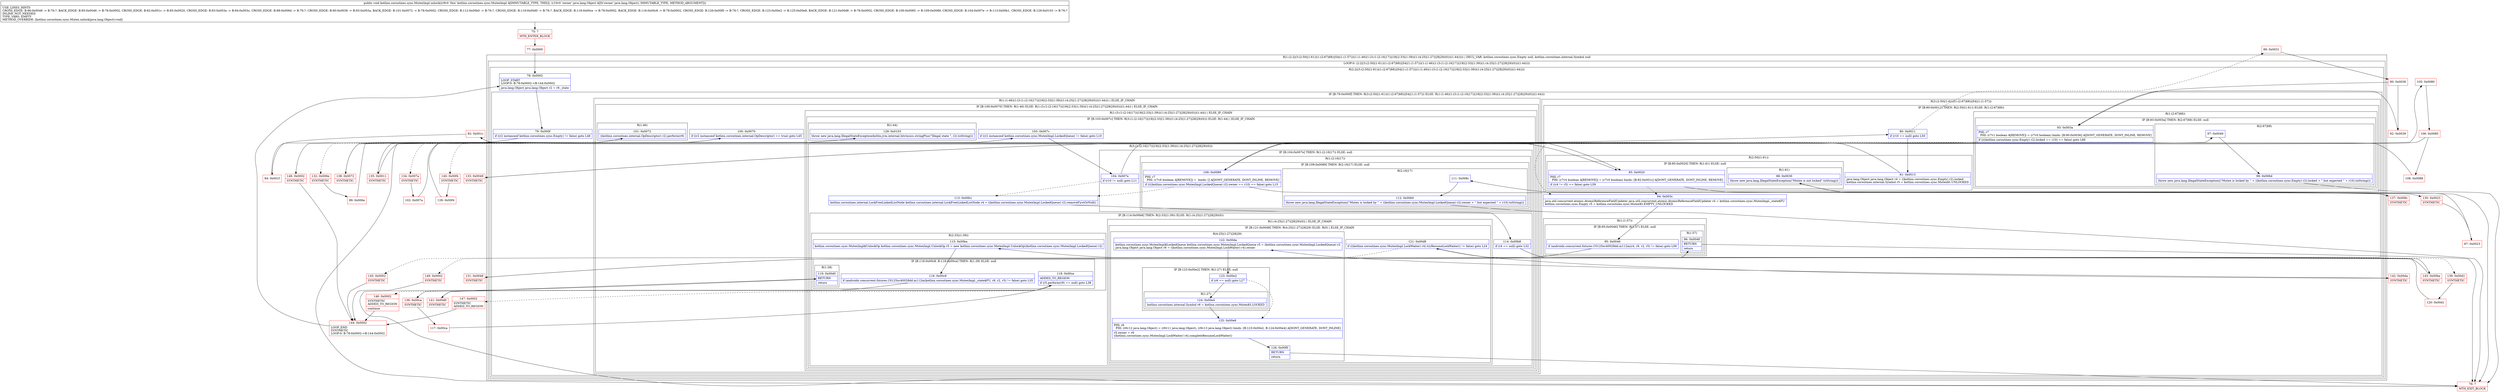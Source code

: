 digraph "CFG forkotlinx.coroutines.sync.MutexImpl.unlock(Ljava\/lang\/Object;)V" {
subgraph cluster_Region_826761085 {
label = "R(1:(2:2|(3:(2:50|(1:61))(1:(2:67|68))|54|(1:(1:57)))(1:(1:46)(1:(3:(1:(2:16|17))|19|(2:33|(1:39))(1:(4:25|(1:27)|28|29)(0)))(1:44))))) | DECL_VAR: kotlinx.coroutines.sync.Empty null, kotlinx.coroutines.internal.Symbol null\l";
node [shape=record,color=blue];
subgraph cluster_LoopRegion_972065102 {
label = "LOOP:0: (2:2|(3:(2:50|(1:61))(1:(2:67|68))|54|(1:(1:57)))(1:(1:46)(1:(3:(1:(2:16|17))|19|(2:33|(1:39))(1:(4:25|(1:27)|28|29)(0)))(1:44))))";
node [shape=record,color=blue];
subgraph cluster_Region_898083874 {
label = "R(2:2|(3:(2:50|(1:61))(1:(2:67|68))|54|(1:(1:57)))(1:(1:46)(1:(3:(1:(2:16|17))|19|(2:33|(1:39))(1:(4:25|(1:27)|28|29)(0)))(1:44))))";
node [shape=record,color=blue];
Node_78 [shape=record,label="{78\:\ 0x0002|LOOP_START\lLOOP:0: B:78:0x0002\-\>B:144:0x0002\l|java.lang.Object java.lang.Object r2 = r9._state\l}"];
subgraph cluster_IfRegion_86980290 {
label = "IF [B:79:0x000f] THEN: R(3:(2:50|(1:61))(1:(2:67|68))|54|(1:(1:57))) ELSE: R(1:(1:46)(1:(3:(1:(2:16|17))|19|(2:33|(1:39))(1:(4:25|(1:27)|28|29)(0)))(1:44)))";
node [shape=record,color=blue];
Node_79 [shape=record,label="{79\:\ 0x000f|if ((r2 instanceof kotlinx.coroutines.sync.Empty) != false) goto L48\l}"];
subgraph cluster_Region_488888423 {
label = "R(3:(2:50|(1:61))(1:(2:67|68))|54|(1:(1:57)))";
node [shape=record,color=blue];
subgraph cluster_IfRegion_2130486325 {
label = "IF [B:80:0x0011] THEN: R(2:50|(1:61)) ELSE: R(1:(2:67|68))";
node [shape=record,color=blue];
Node_80 [shape=record,label="{80\:\ 0x0011|if (r10 == null) goto L50\l}"];
subgraph cluster_Region_423093169 {
label = "R(2:50|(1:61))";
node [shape=record,color=blue];
Node_81 [shape=record,label="{81\:\ 0x0013|java.lang.Object java.lang.Object r4 = ((kotlinx.coroutines.sync.Empty) r2).locked\lkotlinx.coroutines.internal.Symbol r5 = kotlinx.coroutines.sync.MutexKt.UNLOCKED\l}"];
subgraph cluster_IfRegion_1362913947 {
label = "IF [B:85:0x0020] THEN: R(1:61) ELSE: null";
node [shape=record,color=blue];
Node_85 [shape=record,label="{85\:\ 0x0020|PHI: r7 \l  PHI: (r7v4 boolean A[REMOVE]) = (r7v0 boolean) binds: [B:82:0x001c] A[DONT_GENERATE, DONT_INLINE, REMOVE]\l|if ((r4 != r5) == false) goto L59\l}"];
subgraph cluster_Region_1540434859 {
label = "R(1:61)";
node [shape=record,color=blue];
Node_88 [shape=record,label="{88\:\ 0x0030|throw new java.lang.IllegalStateException(\"Mutex is not locked\".toString())\l}"];
}
}
}
subgraph cluster_Region_1348877083 {
label = "R(1:(2:67|68))";
node [shape=record,color=blue];
subgraph cluster_IfRegion_833441802 {
label = "IF [B:93:0x003a] THEN: R(2:67|68) ELSE: null";
node [shape=record,color=blue];
Node_93 [shape=record,label="{93\:\ 0x003a|PHI: r7 \l  PHI: (r7v1 boolean A[REMOVE]) = (r7v0 boolean) binds: [B:90:0x0036] A[DONT_GENERATE, DONT_INLINE, REMOVE]\l|if ((((kotlinx.coroutines.sync.Empty) r2).locked == r10) == false) goto L66\l}"];
subgraph cluster_Region_960695457 {
label = "R(2:67|68)";
node [shape=record,color=blue];
Node_97 [shape=record,label="{97\:\ 0x0049}"];
Node_98 [shape=record,label="{98\:\ 0x006d|throw new java.lang.IllegalStateException((\"Mutex is locked by \" + ((kotlinx.coroutines.sync.Empty) r2).locked + \" but expected \" + r10).toString())\l}"];
}
}
}
}
Node_94 [shape=record,label="{94\:\ 0x003c|java.util.concurrent.atomic.AtomicReferenceFieldUpdater java.util.concurrent.atomic.AtomicReferenceFieldUpdater r4 = kotlinx.coroutines.sync.MutexImpl._state$FU\lkotlinx.coroutines.sync.Empty r5 = kotlinx.coroutines.sync.MutexKt.EMPTY_UNLOCKED\l}"];
subgraph cluster_Region_1835098784 {
label = "R(1:(1:57))";
node [shape=record,color=blue];
subgraph cluster_IfRegion_1160164461 {
label = "IF [B:95:0x0046] THEN: R(1:57) ELSE: null";
node [shape=record,color=blue];
Node_95 [shape=record,label="{95\:\ 0x0046|if (androidx.concurrent.futures.C0125xc40028dd.m112m(r4, r9, r2, r5) != false) goto L56\l}"];
subgraph cluster_Region_1982316085 {
label = "R(1:57)";
node [shape=record,color=blue];
Node_96 [shape=record,label="{96\:\ 0x0048|RETURN\l|return\l}"];
}
}
}
}
subgraph cluster_Region_620322601 {
label = "R(1:(1:46)(1:(3:(1:(2:16|17))|19|(2:33|(1:39))(1:(4:25|(1:27)|28|29)(0)))(1:44))) | ELSE_IF_CHAIN\l";
node [shape=record,color=blue];
subgraph cluster_IfRegion_1663757587 {
label = "IF [B:100:0x0070] THEN: R(1:46) ELSE: R(1:(3:(1:(2:16|17))|19|(2:33|(1:39))(1:(4:25|(1:27)|28|29)(0)))(1:44)) | ELSE_IF_CHAIN\l";
node [shape=record,color=blue];
Node_100 [shape=record,label="{100\:\ 0x0070|if ((r2 instanceof kotlinx.coroutines.internal.OpDescriptor) == true) goto L45\l}"];
subgraph cluster_Region_945609852 {
label = "R(1:46)";
node [shape=record,color=blue];
Node_101 [shape=record,label="{101\:\ 0x0072|((kotlinx.coroutines.internal.OpDescriptor) r2).perform(r9)\l}"];
}
subgraph cluster_Region_1168512590 {
label = "R(1:(3:(1:(2:16|17))|19|(2:33|(1:39))(1:(4:25|(1:27)|28|29)(0)))(1:44)) | ELSE_IF_CHAIN\l";
node [shape=record,color=blue];
subgraph cluster_IfRegion_425454034 {
label = "IF [B:103:0x007c] THEN: R(3:(1:(2:16|17))|19|(2:33|(1:39))(1:(4:25|(1:27)|28|29)(0))) ELSE: R(1:44) | ELSE_IF_CHAIN\l";
node [shape=record,color=blue];
Node_103 [shape=record,label="{103\:\ 0x007c|if ((r2 instanceof kotlinx.coroutines.sync.MutexImpl.LockedQueue) != false) goto L10\l}"];
subgraph cluster_Region_54067696 {
label = "R(3:(1:(2:16|17))|19|(2:33|(1:39))(1:(4:25|(1:27)|28|29)(0)))";
node [shape=record,color=blue];
subgraph cluster_IfRegion_599001144 {
label = "IF [B:104:0x007e] THEN: R(1:(2:16|17)) ELSE: null";
node [shape=record,color=blue];
Node_104 [shape=record,label="{104\:\ 0x007e|if (r10 != null) goto L11\l}"];
subgraph cluster_Region_1755958381 {
label = "R(1:(2:16|17))";
node [shape=record,color=blue];
subgraph cluster_IfRegion_1764664136 {
label = "IF [B:109:0x0089] THEN: R(2:16|17) ELSE: null";
node [shape=record,color=blue];
Node_109 [shape=record,label="{109\:\ 0x0089|PHI: r7 \l  PHI: (r7v6 boolean A[REMOVE]) =  binds: [] A[DONT_GENERATE, DONT_INLINE, REMOVE]\l|if ((((kotlinx.coroutines.sync.MutexImpl.LockedQueue) r2).owner == r10) == false) goto L15\l}"];
subgraph cluster_Region_1574476043 {
label = "R(2:16|17)";
node [shape=record,color=blue];
Node_111 [shape=record,label="{111\:\ 0x008c}"];
Node_112 [shape=record,label="{112\:\ 0x00b0|throw new java.lang.IllegalStateException((\"Mutex is locked by \" + ((kotlinx.coroutines.sync.MutexImpl.LockedQueue) r2).owner + \" but expected \" + r10).toString())\l}"];
}
}
}
}
Node_113 [shape=record,label="{113\:\ 0x00b1|kotlinx.coroutines.internal.LockFreeLinkedListNode kotlinx.coroutines.internal.LockFreeLinkedListNode r4 = ((kotlinx.coroutines.sync.MutexImpl.LockedQueue) r2).removeFirstOrNull()\l}"];
subgraph cluster_IfRegion_1244284380 {
label = "IF [B:114:0x00b8] THEN: R(2:33|(1:39)) ELSE: R(1:(4:25|(1:27)|28|29)(0))";
node [shape=record,color=blue];
Node_114 [shape=record,label="{114\:\ 0x00b8|if (r4 == null) goto L32\l}"];
subgraph cluster_Region_1164606780 {
label = "R(2:33|(1:39))";
node [shape=record,color=blue];
Node_115 [shape=record,label="{115\:\ 0x00ba|kotlinx.coroutines.sync.MutexImpl$UnlockOp kotlinx.coroutines.sync.MutexImpl.UnlockOp r5 = new kotlinx.coroutines.sync.MutexImpl.UnlockOp((kotlinx.coroutines.sync.MutexImpl.LockedQueue) r2)\l}"];
subgraph cluster_IfRegion_1497543226 {
label = "IF [B:116:0x00c8, B:118:0x00ce] THEN: R(1:39) ELSE: null";
node [shape=record,color=blue];
Node_116 [shape=record,label="{116\:\ 0x00c8|if (androidx.concurrent.futures.C0125xc40028dd.m112m(kotlinx.coroutines.sync.MutexImpl._state$FU, r9, r2, r5) != false) goto L35\l}"];
Node_118 [shape=record,label="{118\:\ 0x00ce|ADDED_TO_REGION\l|if (r5.perform(r9) == null) goto L38\l}"];
subgraph cluster_Region_113755718 {
label = "R(1:39)";
node [shape=record,color=blue];
Node_119 [shape=record,label="{119\:\ 0x00d0|RETURN\l|return\l}"];
}
}
}
subgraph cluster_Region_1940300982 {
label = "R(1:(4:25|(1:27)|28|29)(0)) | ELSE_IF_CHAIN\l";
node [shape=record,color=blue];
subgraph cluster_IfRegion_2006716654 {
label = "IF [B:121:0x00d8] THEN: R(4:25|(1:27)|28|29) ELSE: R(0) | ELSE_IF_CHAIN\l";
node [shape=record,color=blue];
Node_121 [shape=record,label="{121\:\ 0x00d8|if (((kotlinx.coroutines.sync.MutexImpl.LockWaiter) r4).tryResumeLockWaiter() != false) goto L24\l}"];
subgraph cluster_Region_1078687960 {
label = "R(4:25|(1:27)|28|29)";
node [shape=record,color=blue];
Node_122 [shape=record,label="{122\:\ 0x00da|kotlinx.coroutines.sync.MutexImpl$LockedQueue kotlinx.coroutines.sync.MutexImpl.LockedQueue r5 = (kotlinx.coroutines.sync.MutexImpl.LockedQueue) r2\ljava.lang.Object java.lang.Object r6 = ((kotlinx.coroutines.sync.MutexImpl.LockWaiter) r4).owner\l}"];
subgraph cluster_IfRegion_1176881724 {
label = "IF [B:123:0x00e2] THEN: R(1:27) ELSE: null";
node [shape=record,color=blue];
Node_123 [shape=record,label="{123\:\ 0x00e2|if (r6 == null) goto L27\l}"];
subgraph cluster_Region_1954487962 {
label = "R(1:27)";
node [shape=record,color=blue];
Node_124 [shape=record,label="{124\:\ 0x00e4|kotlinx.coroutines.internal.Symbol r6 = kotlinx.coroutines.sync.MutexKt.LOCKED\l}"];
}
}
Node_125 [shape=record,label="{125\:\ 0x00e8|PHI: r6 \l  PHI: (r6v12 java.lang.Object) = (r6v11 java.lang.Object), (r6v13 java.lang.Object) binds: [B:123:0x00e2, B:124:0x00e4] A[DONT_GENERATE, DONT_INLINE]\l|r5.owner = r6\l((kotlinx.coroutines.sync.MutexImpl.LockWaiter) r4).completeResumeLockWaiter()\l}"];
Node_126 [shape=record,label="{126\:\ 0x00f0|RETURN\l|return\l}"];
}
subgraph cluster_Region_1892714290 {
label = "R(0)";
node [shape=record,color=blue];
}
}
}
}
}
subgraph cluster_Region_188143520 {
label = "R(1:44)";
node [shape=record,color=blue];
Node_129 [shape=record,label="{129\:\ 0x0103|throw new java.lang.IllegalStateException(kotlin.jvm.internal.Intrinsics.stringPlus(\"Illegal state \", r2).toString())\l}"];
}
}
}
}
}
}
}
}
}
Node_75 [shape=record,color=red,label="{75\:\ ?|MTH_ENTER_BLOCK\l}"];
Node_77 [shape=record,color=red,label="{77\:\ 0x0000}"];
Node_132 [shape=record,color=red,label="{132\:\ 0x006e|SYNTHETIC\l}"];
Node_99 [shape=record,color=red,label="{99\:\ 0x006e}"];
Node_134 [shape=record,color=red,label="{134\:\ 0x007a|SYNTHETIC\l}"];
Node_102 [shape=record,color=red,label="{102\:\ 0x007a}"];
Node_105 [shape=record,color=red,label="{105\:\ 0x0080}"];
Node_106 [shape=record,color=red,label="{106\:\ 0x0085}"];
Node_108 [shape=record,color=red,label="{108\:\ 0x0088}"];
Node_137 [shape=record,color=red,label="{137\:\ 0x008c|SYNTHETIC\l}"];
Node_76 [shape=record,color=red,label="{76\:\ ?|MTH_EXIT_BLOCK\l}"];
Node_139 [shape=record,color=red,label="{139\:\ 0x00d1|SYNTHETIC\l}"];
Node_120 [shape=record,color=red,label="{120\:\ 0x00d1}"];
Node_142 [shape=record,color=red,label="{142\:\ 0x00da|SYNTHETIC\l}"];
Node_145 [shape=record,color=red,label="{145\:\ 0x0002|SYNTHETIC\l}"];
Node_144 [shape=record,color=red,label="{144\:\ 0x0002|LOOP_END\lSYNTHETIC\lLOOP:0: B:78:0x0002\-\>B:144:0x0002\l}"];
Node_143 [shape=record,color=red,label="{143\:\ 0x00ba|SYNTHETIC\l}"];
Node_136 [shape=record,color=red,label="{136\:\ 0x00ca|SYNTHETIC\l}"];
Node_117 [shape=record,color=red,label="{117\:\ 0x00ca}"];
Node_141 [shape=record,color=red,label="{141\:\ 0x00d0|SYNTHETIC\l}"];
Node_147 [shape=record,color=red,label="{147\:\ 0x0002|SYNTHETIC\lADDED_TO_REGION\l}"];
Node_146 [shape=record,color=red,label="{146\:\ 0x0002|SYNTHETIC\lADDED_TO_REGION\l|continue\l}"];
Node_140 [shape=record,color=red,label="{140\:\ 0x00f4|SYNTHETIC\l}"];
Node_128 [shape=record,color=red,label="{128\:\ 0x00f4}"];
Node_138 [shape=record,color=red,label="{138\:\ 0x0072|SYNTHETIC\l}"];
Node_148 [shape=record,color=red,label="{148\:\ 0x0002|SYNTHETIC\l}"];
Node_135 [shape=record,color=red,label="{135\:\ 0x0011|SYNTHETIC\l}"];
Node_82 [shape=record,color=red,label="{82\:\ 0x001c}"];
Node_84 [shape=record,color=red,label="{84\:\ 0x001f}"];
Node_131 [shape=record,color=red,label="{131\:\ 0x0048|SYNTHETIC\l}"];
Node_149 [shape=record,color=red,label="{149\:\ 0x0002|SYNTHETIC\l}"];
Node_130 [shape=record,color=red,label="{130\:\ 0x0023|SYNTHETIC\l}"];
Node_87 [shape=record,color=red,label="{87\:\ 0x0023}"];
Node_89 [shape=record,color=red,label="{89\:\ 0x0031}"];
Node_90 [shape=record,color=red,label="{90\:\ 0x0036}"];
Node_92 [shape=record,color=red,label="{92\:\ 0x0039}"];
Node_133 [shape=record,color=red,label="{133\:\ 0x0049|SYNTHETIC\l}"];
MethodNode[shape=record,label="{public void kotlinx.coroutines.sync.MutexImpl.unlock((r9v0 'this' kotlinx.coroutines.sync.MutexImpl A[IMMUTABLE_TYPE, THIS]), (r10v0 'owner' java.lang.Object A[D('owner' java.lang.Object), IMMUTABLE_TYPE, METHOD_ARGUMENT]))  | USE_LINES_HINTS\lCROSS_EDGE: B:96:0x0048 \-\> B:76:?, BACK_EDGE: B:95:0x0046 \-\> B:78:0x0002, CROSS_EDGE: B:82:0x001c \-\> B:85:0x0020, CROSS_EDGE: B:93:0x003a \-\> B:94:0x003c, CROSS_EDGE: B:98:0x006d \-\> B:76:?, CROSS_EDGE: B:90:0x0036 \-\> B:93:0x003a, BACK_EDGE: B:101:0x0072 \-\> B:78:0x0002, CROSS_EDGE: B:112:0x00b0 \-\> B:76:?, CROSS_EDGE: B:119:0x00d0 \-\> B:76:?, BACK_EDGE: B:118:0x00ce \-\> B:78:0x0002, BACK_EDGE: B:116:0x00c8 \-\> B:78:0x0002, CROSS_EDGE: B:126:0x00f0 \-\> B:76:?, CROSS_EDGE: B:123:0x00e2 \-\> B:125:0x00e8, BACK_EDGE: B:121:0x00d8 \-\> B:78:0x0002, CROSS_EDGE: B:106:0x0085 \-\> B:109:0x0089, CROSS_EDGE: B:104:0x007e \-\> B:113:0x00b1, CROSS_EDGE: B:129:0x0103 \-\> B:76:?\lINLINE_NOT_NEEDED\lTYPE_VARS: EMPTY\lMETHOD_OVERRIDE: [kotlinx.coroutines.sync.Mutex.unlock(java.lang.Object):void]\l}"];
MethodNode -> Node_75;Node_78 -> Node_79;
Node_79 -> Node_132[style=dashed];
Node_79 -> Node_135;
Node_80 -> Node_81;
Node_80 -> Node_89[style=dashed];
Node_81 -> Node_82;
Node_85 -> Node_94[style=dashed];
Node_85 -> Node_130;
Node_88 -> Node_76;
Node_93 -> Node_94[style=dashed];
Node_93 -> Node_133;
Node_97 -> Node_98;
Node_98 -> Node_76;
Node_94 -> Node_95;
Node_95 -> Node_131;
Node_95 -> Node_149[style=dashed];
Node_96 -> Node_76;
Node_100 -> Node_134[style=dashed];
Node_100 -> Node_138;
Node_101 -> Node_148;
Node_103 -> Node_104;
Node_103 -> Node_140[style=dashed];
Node_104 -> Node_105;
Node_104 -> Node_113[style=dashed];
Node_109 -> Node_113[style=dashed];
Node_109 -> Node_137;
Node_111 -> Node_112;
Node_112 -> Node_76;
Node_113 -> Node_114;
Node_114 -> Node_139[style=dashed];
Node_114 -> Node_143;
Node_115 -> Node_116;
Node_116 -> Node_136;
Node_116 -> Node_146[style=dashed];
Node_118 -> Node_141;
Node_118 -> Node_147[style=dashed];
Node_119 -> Node_76;
Node_121 -> Node_142;
Node_121 -> Node_145[style=dashed];
Node_122 -> Node_123;
Node_123 -> Node_124;
Node_123 -> Node_125[style=dashed];
Node_124 -> Node_125;
Node_125 -> Node_126;
Node_126 -> Node_76;
Node_129 -> Node_76;
Node_75 -> Node_77;
Node_77 -> Node_78;
Node_132 -> Node_99;
Node_99 -> Node_100;
Node_134 -> Node_102;
Node_102 -> Node_103;
Node_105 -> Node_106;
Node_106 -> Node_108;
Node_106 -> Node_109;
Node_108 -> Node_109;
Node_137 -> Node_111;
Node_139 -> Node_120;
Node_120 -> Node_121;
Node_142 -> Node_122;
Node_145 -> Node_144;
Node_144 -> Node_78;
Node_143 -> Node_115;
Node_136 -> Node_117;
Node_117 -> Node_118;
Node_141 -> Node_119;
Node_147 -> Node_144;
Node_146 -> Node_144;
Node_140 -> Node_128;
Node_128 -> Node_129;
Node_138 -> Node_101;
Node_148 -> Node_144;
Node_135 -> Node_80;
Node_82 -> Node_84;
Node_82 -> Node_85;
Node_84 -> Node_85;
Node_131 -> Node_96;
Node_149 -> Node_144;
Node_130 -> Node_87;
Node_87 -> Node_88;
Node_89 -> Node_90;
Node_90 -> Node_92;
Node_90 -> Node_93;
Node_92 -> Node_93;
Node_133 -> Node_97;
}

